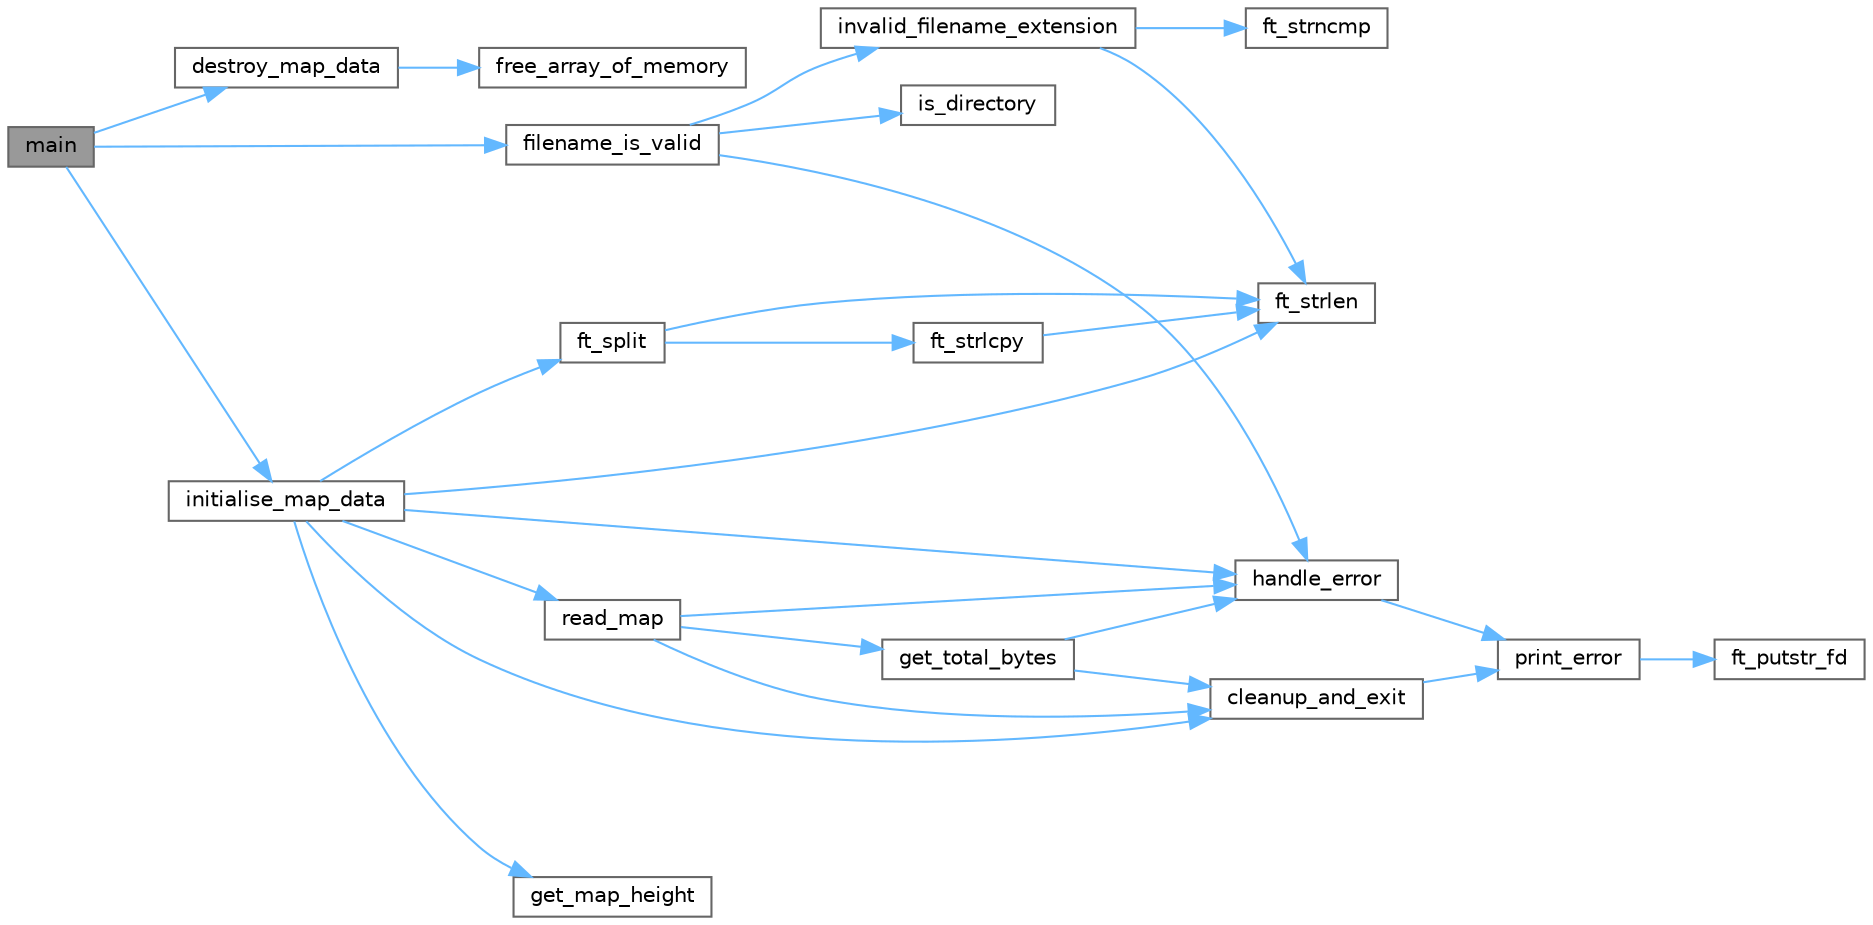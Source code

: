 digraph "main"
{
 // INTERACTIVE_SVG=YES
 // LATEX_PDF_SIZE
  bgcolor="transparent";
  edge [fontname=Helvetica,fontsize=10,labelfontname=Helvetica,labelfontsize=10];
  node [fontname=Helvetica,fontsize=10,shape=box,height=0.2,width=0.4];
  rankdir="LR";
  Node1 [label="main",height=0.2,width=0.4,color="gray40", fillcolor="grey60", style="filled", fontcolor="black",tooltip=" "];
  Node1 -> Node2 [color="steelblue1",style="solid"];
  Node2 [label="destroy_map_data",height=0.2,width=0.4,color="grey40", fillcolor="white", style="filled",URL="$draw__map__utils_8c.html#ac0e0d1411c5e6e51f7bb4b854217d40c",tooltip="Destroys map data."];
  Node2 -> Node3 [color="steelblue1",style="solid"];
  Node3 [label="free_array_of_memory",height=0.2,width=0.4,color="grey40", fillcolor="white", style="filled",URL="$draw__map__utils_8c.html#a8034e3c8d12267f763e14f44c8da3d43",tooltip="Frees memory allocated for a string array."];
  Node1 -> Node4 [color="steelblue1",style="solid"];
  Node4 [label="filename_is_valid",height=0.2,width=0.4,color="grey40", fillcolor="white", style="filled",URL="$error__handling_8c.html#a287e1eb420c186ddb3ca11b0d5b6cab4",tooltip="Checks if the given filename is valid."];
  Node4 -> Node5 [color="steelblue1",style="solid"];
  Node5 [label="handle_error",height=0.2,width=0.4,color="grey40", fillcolor="white", style="filled",URL="$error__handling_8c.html#ad181c6ede99dd5972122241b43954466",tooltip="Handles the given error number, prints an error message to the standard error output,..."];
  Node5 -> Node6 [color="steelblue1",style="solid"];
  Node6 [label="print_error",height=0.2,width=0.4,color="grey40", fillcolor="white", style="filled",URL="$error__handling_8c.html#a968801b6df4daa98b46851157bfbacab",tooltip="Prints an error message to the standard error output."];
  Node6 -> Node7 [color="steelblue1",style="solid"];
  Node7 [label="ft_putstr_fd",height=0.2,width=0.4,color="grey40", fillcolor="white", style="filled",URL="$ft__putstring__fd_8c.html#acefce9ac519f8f8b7d3fde33dbafe469",tooltip=" "];
  Node4 -> Node8 [color="steelblue1",style="solid"];
  Node8 [label="invalid_filename_extension",height=0.2,width=0.4,color="grey40", fillcolor="white", style="filled",URL="$error__handling_8c.html#a1f0692484a3f086b1ea42551ac0c2415",tooltip="Checks if the given filename has a valid extension."];
  Node8 -> Node9 [color="steelblue1",style="solid"];
  Node9 [label="ft_strlen",height=0.2,width=0.4,color="grey40", fillcolor="white", style="filled",URL="$ft__strlen_8c.html#a828402378653640f545a4be2e00e92f9",tooltip="Calculates the length of a string."];
  Node8 -> Node10 [color="steelblue1",style="solid"];
  Node10 [label="ft_strncmp",height=0.2,width=0.4,color="grey40", fillcolor="white", style="filled",URL="$ft__strncmp_8c.html#a9d2fe792187aa4ed08e5864fb2c4d6dc",tooltip="Compare the first n bytes of two strings."];
  Node4 -> Node11 [color="steelblue1",style="solid"];
  Node11 [label="is_directory",height=0.2,width=0.4,color="grey40", fillcolor="white", style="filled",URL="$error__handling_8c.html#a708cb4d96afdb85180287f9fe26a9076",tooltip=" "];
  Node1 -> Node12 [color="steelblue1",style="solid"];
  Node12 [label="initialise_map_data",height=0.2,width=0.4,color="grey40", fillcolor="white", style="filled",URL="$draw__map__utils_8c.html#a5fa910f318c64f5de1f230726dfe8540",tooltip="Initializes map data."];
  Node12 -> Node13 [color="steelblue1",style="solid"];
  Node13 [label="cleanup_and_exit",height=0.2,width=0.4,color="grey40", fillcolor="white", style="filled",URL="$error__handling_8c.html#ad12f49185b9cfb483605a617c9484f25",tooltip="Frees any allocated memory and exits the program with the given error number."];
  Node13 -> Node6 [color="steelblue1",style="solid"];
  Node12 -> Node14 [color="steelblue1",style="solid"];
  Node14 [label="ft_split",height=0.2,width=0.4,color="grey40", fillcolor="white", style="filled",URL="$ft__split_8c.html#aa65c9de65051c8c589286cf133c4a1f4",tooltip="Splits a string into an array of strings based on a given delimiter."];
  Node14 -> Node15 [color="steelblue1",style="solid"];
  Node15 [label="ft_strlcpy",height=0.2,width=0.4,color="grey40", fillcolor="white", style="filled",URL="$ft__strlcpy_8c.html#a12f759eb9793cf306fede66d0b7de0fc",tooltip="Copy a string to a destination buffer with a specified maximum size."];
  Node15 -> Node9 [color="steelblue1",style="solid"];
  Node14 -> Node9 [color="steelblue1",style="solid"];
  Node12 -> Node9 [color="steelblue1",style="solid"];
  Node12 -> Node16 [color="steelblue1",style="solid"];
  Node16 [label="get_map_height",height=0.2,width=0.4,color="grey40", fillcolor="white", style="filled",URL="$draw__map__utils_8c.html#a8b69eb84595662299e24d7bf079c1709",tooltip="Gets the height of a map."];
  Node12 -> Node5 [color="steelblue1",style="solid"];
  Node12 -> Node17 [color="steelblue1",style="solid"];
  Node17 [label="read_map",height=0.2,width=0.4,color="grey40", fillcolor="white", style="filled",URL="$read__map_8c.html#a953ff0338bfa5e5863fc98056025e303",tooltip="Reads the contents of the file with the given name into a dynamically allocated buffer."];
  Node17 -> Node13 [color="steelblue1",style="solid"];
  Node17 -> Node18 [color="steelblue1",style="solid"];
  Node18 [label="get_total_bytes",height=0.2,width=0.4,color="grey40", fillcolor="white", style="filled",URL="$read__map_8c.html#a973f5273453bacdf37c27ef24bdd540d",tooltip="Returns the total number of bytes in the file with the given filename."];
  Node18 -> Node13 [color="steelblue1",style="solid"];
  Node18 -> Node5 [color="steelblue1",style="solid"];
  Node17 -> Node5 [color="steelblue1",style="solid"];
}
